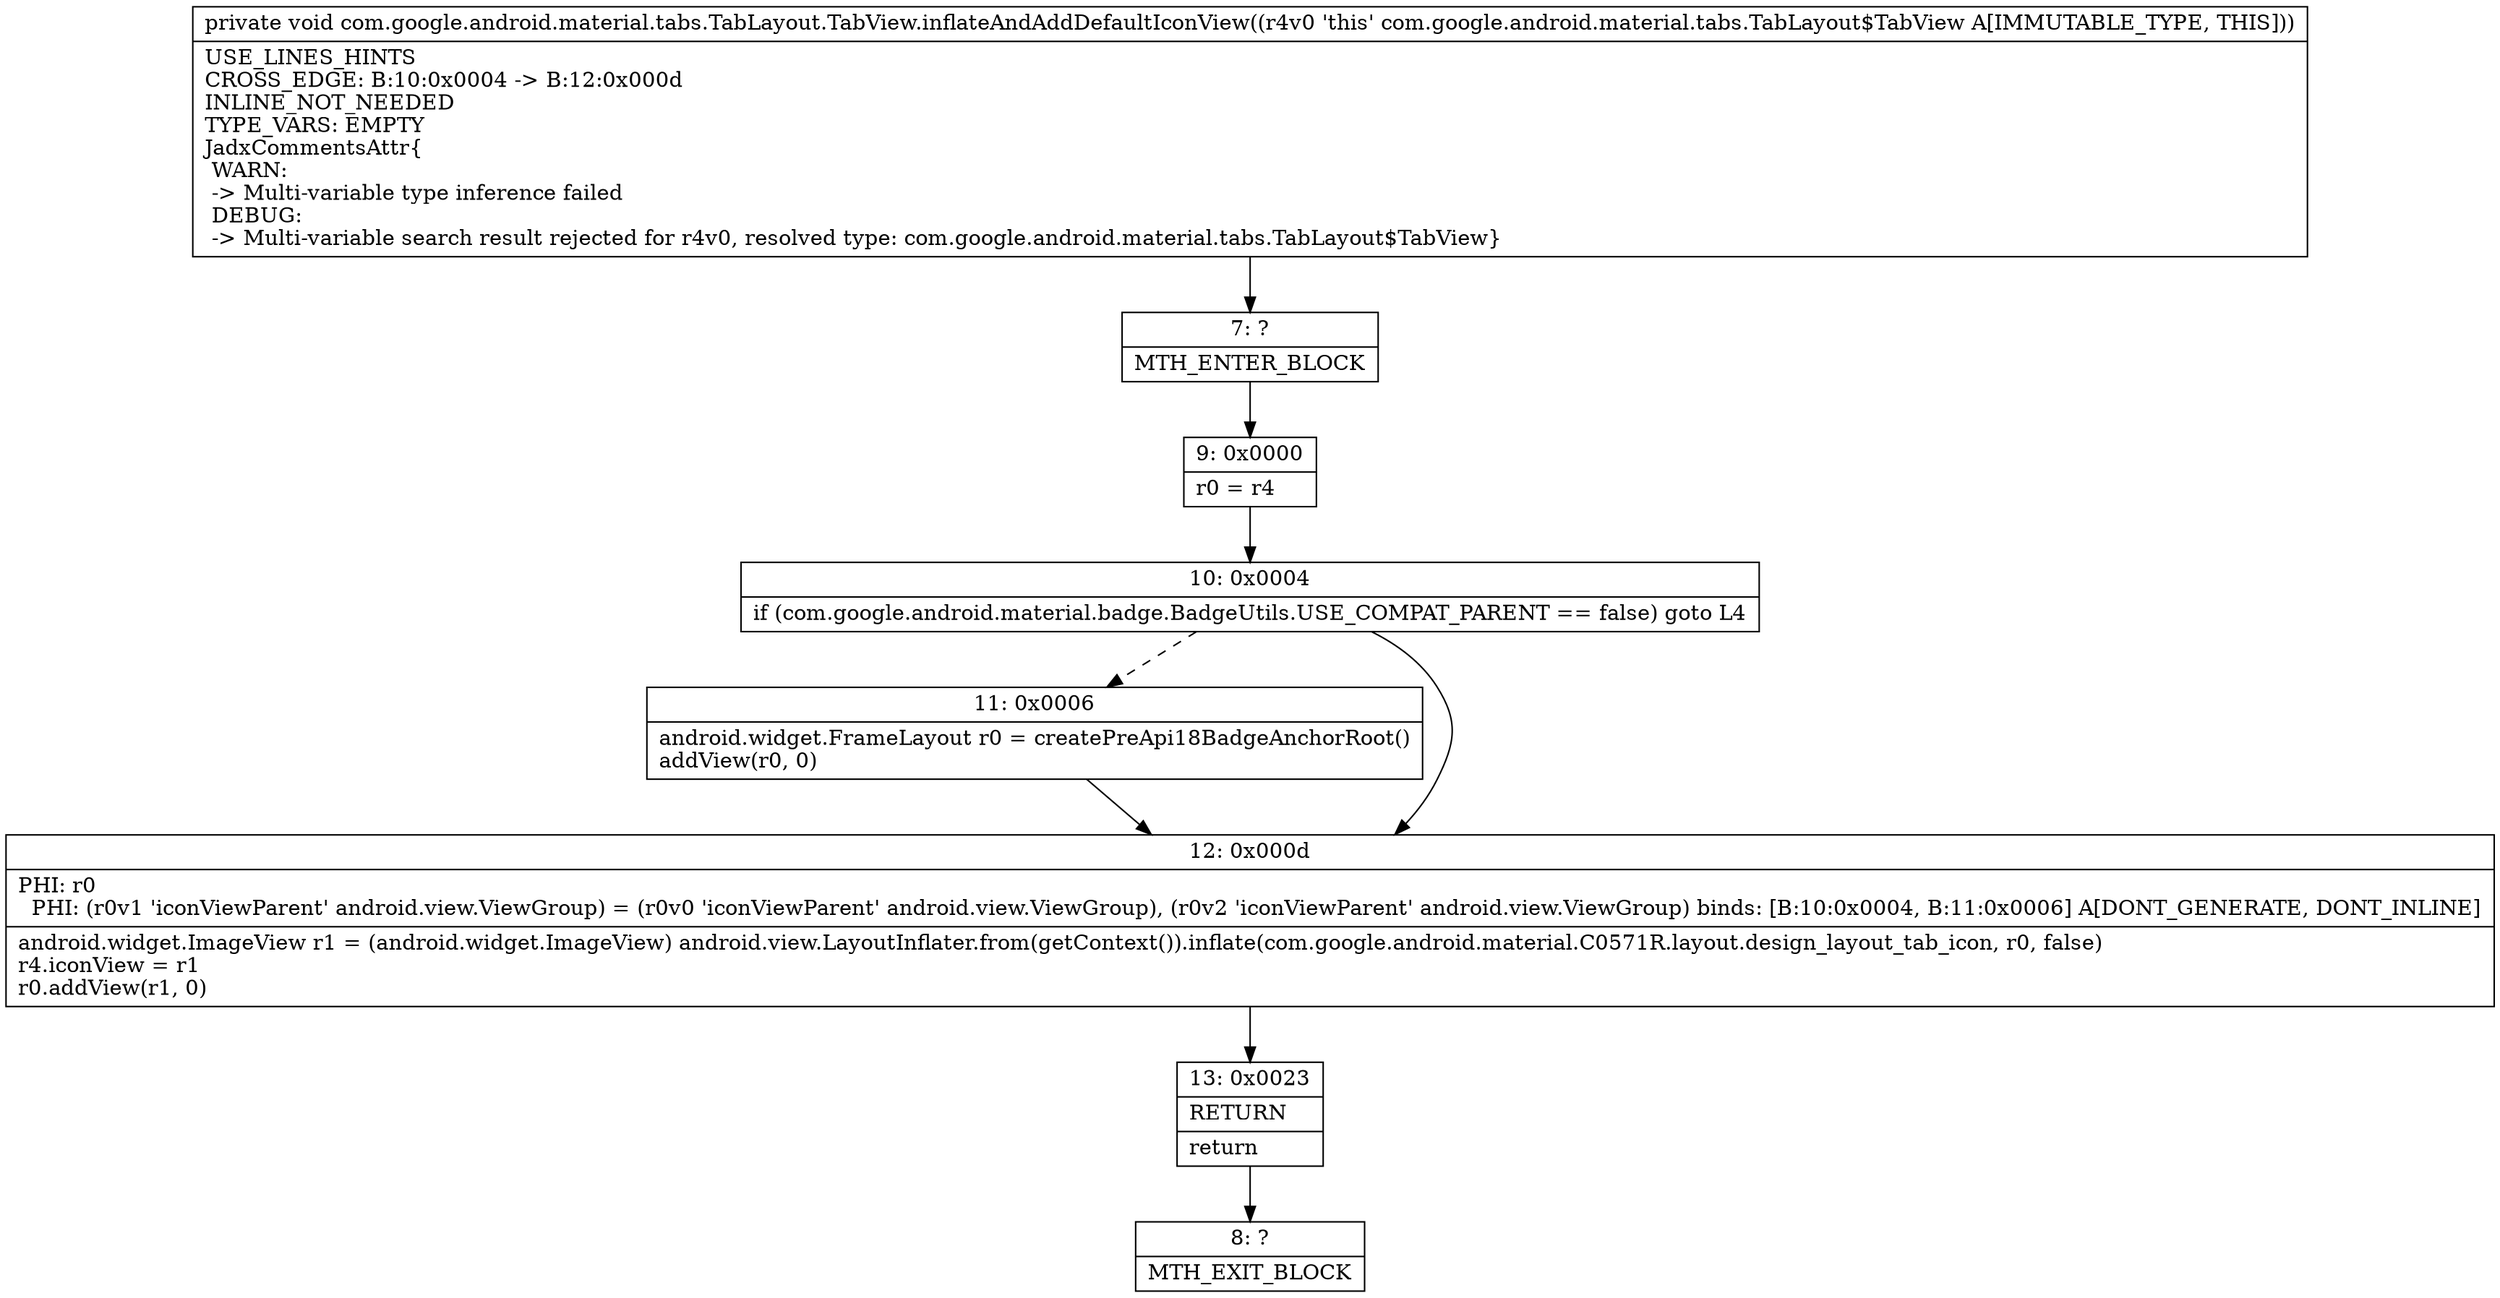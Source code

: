 digraph "CFG forcom.google.android.material.tabs.TabLayout.TabView.inflateAndAddDefaultIconView()V" {
Node_7 [shape=record,label="{7\:\ ?|MTH_ENTER_BLOCK\l}"];
Node_9 [shape=record,label="{9\:\ 0x0000|r0 = r4\l}"];
Node_10 [shape=record,label="{10\:\ 0x0004|if (com.google.android.material.badge.BadgeUtils.USE_COMPAT_PARENT == false) goto L4\l}"];
Node_11 [shape=record,label="{11\:\ 0x0006|android.widget.FrameLayout r0 = createPreApi18BadgeAnchorRoot()\laddView(r0, 0)\l}"];
Node_12 [shape=record,label="{12\:\ 0x000d|PHI: r0 \l  PHI: (r0v1 'iconViewParent' android.view.ViewGroup) = (r0v0 'iconViewParent' android.view.ViewGroup), (r0v2 'iconViewParent' android.view.ViewGroup) binds: [B:10:0x0004, B:11:0x0006] A[DONT_GENERATE, DONT_INLINE]\l|android.widget.ImageView r1 = (android.widget.ImageView) android.view.LayoutInflater.from(getContext()).inflate(com.google.android.material.C0571R.layout.design_layout_tab_icon, r0, false)\lr4.iconView = r1\lr0.addView(r1, 0)\l}"];
Node_13 [shape=record,label="{13\:\ 0x0023|RETURN\l|return\l}"];
Node_8 [shape=record,label="{8\:\ ?|MTH_EXIT_BLOCK\l}"];
MethodNode[shape=record,label="{private void com.google.android.material.tabs.TabLayout.TabView.inflateAndAddDefaultIconView((r4v0 'this' com.google.android.material.tabs.TabLayout$TabView A[IMMUTABLE_TYPE, THIS]))  | USE_LINES_HINTS\lCROSS_EDGE: B:10:0x0004 \-\> B:12:0x000d\lINLINE_NOT_NEEDED\lTYPE_VARS: EMPTY\lJadxCommentsAttr\{\l WARN: \l \-\> Multi\-variable type inference failed\l DEBUG: \l \-\> Multi\-variable search result rejected for r4v0, resolved type: com.google.android.material.tabs.TabLayout$TabView\}\l}"];
MethodNode -> Node_7;Node_7 -> Node_9;
Node_9 -> Node_10;
Node_10 -> Node_11[style=dashed];
Node_10 -> Node_12;
Node_11 -> Node_12;
Node_12 -> Node_13;
Node_13 -> Node_8;
}

